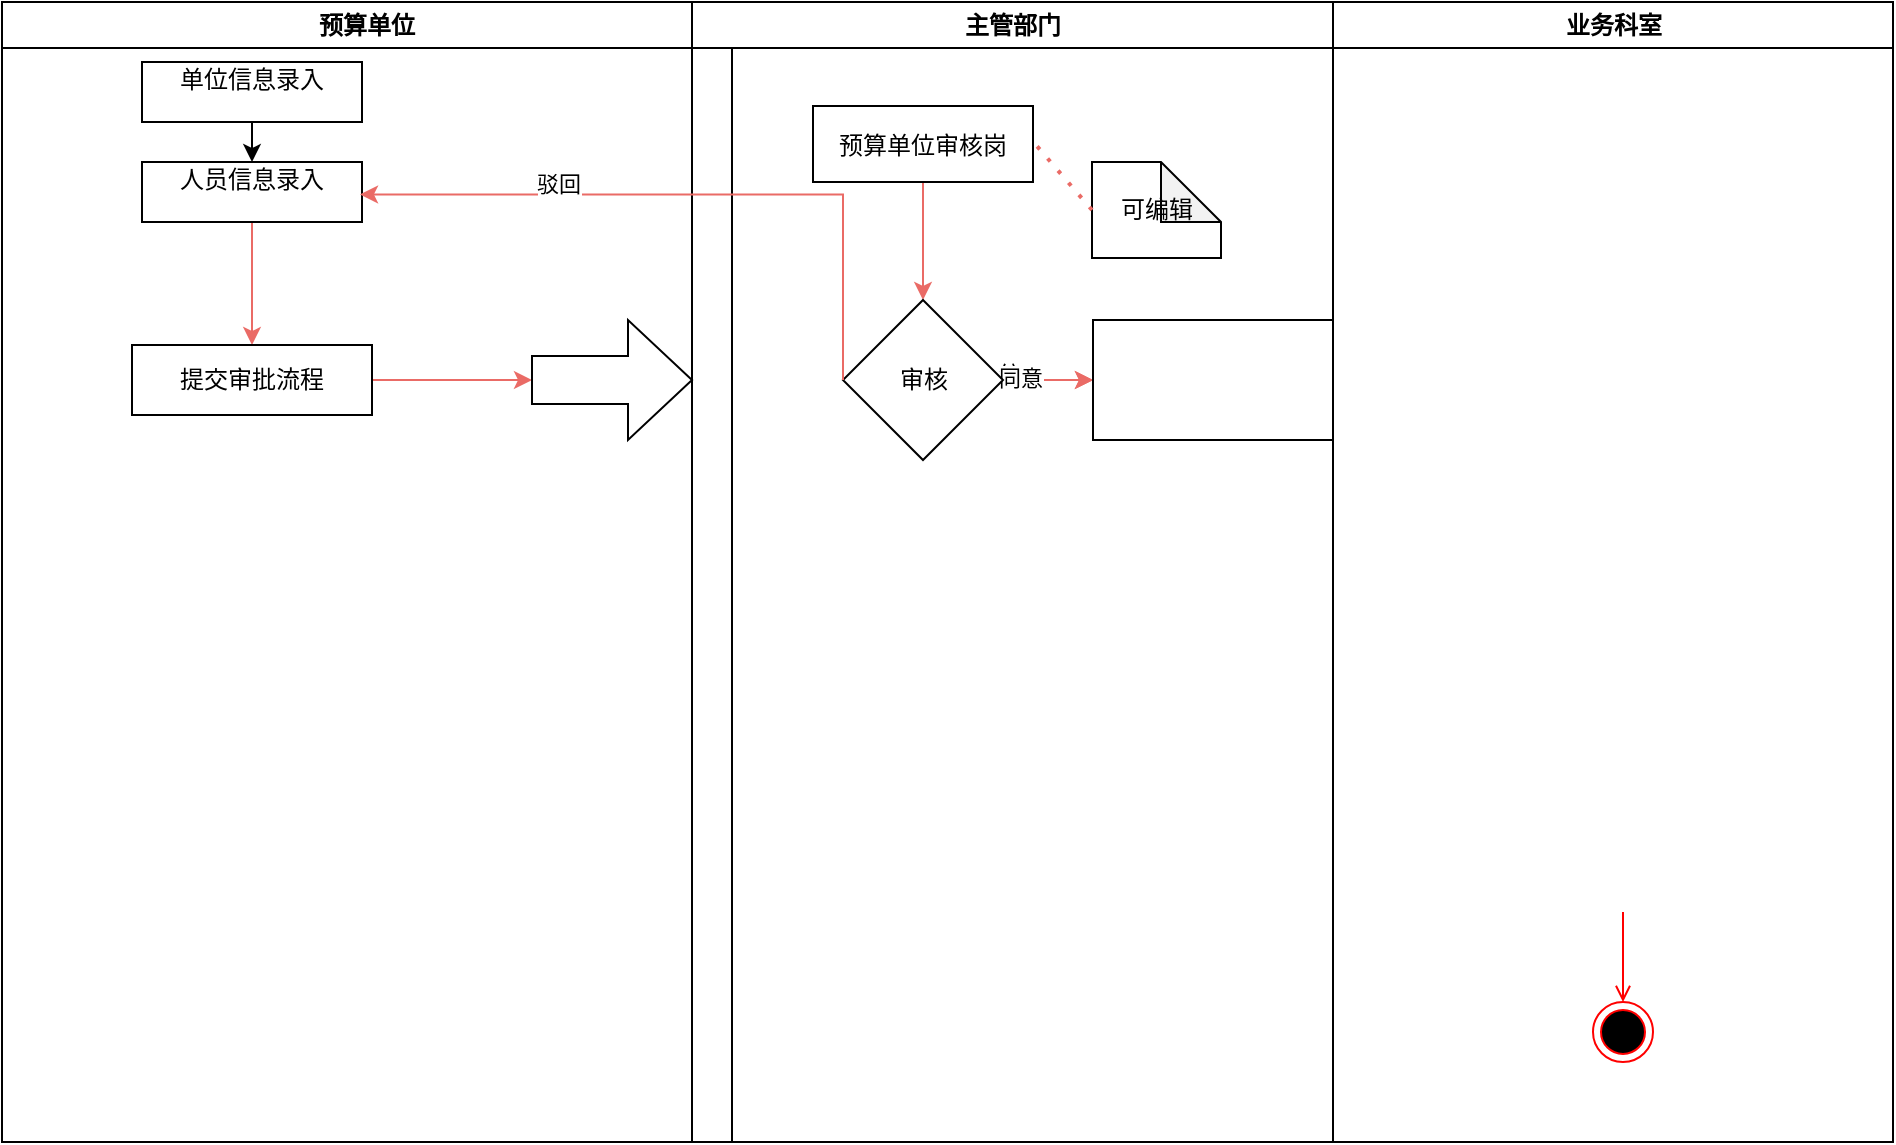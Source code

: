 <mxfile version="16.1.0" type="github">
  <diagram name="Page-1" id="e7e014a7-5840-1c2e-5031-d8a46d1fe8dd">
    <mxGraphModel dx="1038" dy="547" grid="1" gridSize="10" guides="1" tooltips="1" connect="1" arrows="1" fold="1" page="1" pageScale="1" pageWidth="1169" pageHeight="826" background="none" math="0" shadow="0">
      <root>
        <mxCell id="0" />
        <mxCell id="1" parent="0" />
        <mxCell id="2" value="预算单位" style="swimlane;whiteSpace=wrap" parent="1" vertex="1">
          <mxGeometry x="115" y="150" width="365" height="570" as="geometry" />
        </mxCell>
        <mxCell id="vHbWTf1daxH9Ib6W9MS0-43" style="edgeStyle=orthogonalEdgeStyle;rounded=0;orthogonalLoop=1;jettySize=auto;html=1;exitX=0.5;exitY=1;exitDx=0;exitDy=0;entryX=0.5;entryY=0;entryDx=0;entryDy=0;" edge="1" parent="2" source="vHbWTf1daxH9Ib6W9MS0-41" target="vHbWTf1daxH9Ib6W9MS0-42">
          <mxGeometry relative="1" as="geometry" />
        </mxCell>
        <mxCell id="vHbWTf1daxH9Ib6W9MS0-41" value="单位信息录入&#xa;" style="" vertex="1" parent="2">
          <mxGeometry x="70" y="30" width="110" height="30" as="geometry" />
        </mxCell>
        <mxCell id="vHbWTf1daxH9Ib6W9MS0-57" value="" style="edgeStyle=orthogonalEdgeStyle;rounded=0;orthogonalLoop=1;jettySize=auto;html=1;strokeColor=#EA6B66;" edge="1" parent="2" source="vHbWTf1daxH9Ib6W9MS0-42" target="vHbWTf1daxH9Ib6W9MS0-56">
          <mxGeometry relative="1" as="geometry" />
        </mxCell>
        <mxCell id="vHbWTf1daxH9Ib6W9MS0-42" value="人员信息录入&#xa;" style="" vertex="1" parent="2">
          <mxGeometry x="70" y="80" width="110" height="30" as="geometry" />
        </mxCell>
        <mxCell id="vHbWTf1daxH9Ib6W9MS0-62" value="" style="edgeStyle=orthogonalEdgeStyle;rounded=0;orthogonalLoop=1;jettySize=auto;html=1;strokeColor=#EA6B66;" edge="1" parent="2" source="vHbWTf1daxH9Ib6W9MS0-56" target="vHbWTf1daxH9Ib6W9MS0-61">
          <mxGeometry relative="1" as="geometry" />
        </mxCell>
        <mxCell id="vHbWTf1daxH9Ib6W9MS0-56" value="提交审批流程" style="whiteSpace=wrap;html=1;fillColor=rgb(255, 255, 255);strokeColor=rgb(0, 0, 0);fontColor=rgb(0, 0, 0);" vertex="1" parent="2">
          <mxGeometry x="65" y="171.5" width="120" height="35" as="geometry" />
        </mxCell>
        <mxCell id="vHbWTf1daxH9Ib6W9MS0-61" value="" style="shape=singleArrow;whiteSpace=wrap;html=1;arrowWidth=0.4;arrowSize=0.4;fillColor=rgb(255, 255, 255);strokeColor=rgb(0, 0, 0);fontColor=rgb(0, 0, 0);" vertex="1" parent="2">
          <mxGeometry x="265" y="159" width="80" height="60" as="geometry" />
        </mxCell>
        <mxCell id="3" value="主管部门" style="swimlane;whiteSpace=wrap" parent="1" vertex="1">
          <mxGeometry x="460" y="150" width="320.5" height="570" as="geometry" />
        </mxCell>
        <mxCell id="vHbWTf1daxH9Ib6W9MS0-50" value="" style="edgeStyle=orthogonalEdgeStyle;rounded=0;orthogonalLoop=1;jettySize=auto;html=1;strokeColor=#EA6B66;" edge="1" parent="3" source="vHbWTf1daxH9Ib6W9MS0-44" target="vHbWTf1daxH9Ib6W9MS0-49">
          <mxGeometry relative="1" as="geometry" />
        </mxCell>
        <mxCell id="vHbWTf1daxH9Ib6W9MS0-44" value="预算单位审核岗" style="" vertex="1" parent="3">
          <mxGeometry x="60.5" y="52" width="110" height="38" as="geometry" />
        </mxCell>
        <mxCell id="vHbWTf1daxH9Ib6W9MS0-45" value="可编辑" style="shape=note;whiteSpace=wrap;html=1;backgroundOutline=1;darkOpacity=0.05;" vertex="1" parent="3">
          <mxGeometry x="200" y="80" width="64.5" height="48" as="geometry" />
        </mxCell>
        <mxCell id="vHbWTf1daxH9Ib6W9MS0-46" value="" style="endArrow=none;dashed=1;html=1;dashPattern=1 3;strokeWidth=2;rounded=0;exitX=0;exitY=0.5;exitDx=0;exitDy=0;exitPerimeter=0;strokeColor=#EA6B66;entryX=0.994;entryY=0.447;entryDx=0;entryDy=0;entryPerimeter=0;" edge="1" parent="3" source="vHbWTf1daxH9Ib6W9MS0-45" target="vHbWTf1daxH9Ib6W9MS0-44">
          <mxGeometry width="50" height="50" relative="1" as="geometry">
            <mxPoint x="-60" y="320" as="sourcePoint" />
            <mxPoint x="170" y="80" as="targetPoint" />
          </mxGeometry>
        </mxCell>
        <mxCell id="vHbWTf1daxH9Ib6W9MS0-52" value="" style="edgeStyle=orthogonalEdgeStyle;rounded=0;orthogonalLoop=1;jettySize=auto;html=1;strokeColor=#EA6B66;" edge="1" parent="3" source="vHbWTf1daxH9Ib6W9MS0-49" target="vHbWTf1daxH9Ib6W9MS0-51">
          <mxGeometry relative="1" as="geometry" />
        </mxCell>
        <mxCell id="vHbWTf1daxH9Ib6W9MS0-53" value="统一" style="edgeLabel;html=1;align=center;verticalAlign=middle;resizable=0;points=[];" vertex="1" connectable="0" parent="vHbWTf1daxH9Ib6W9MS0-52">
          <mxGeometry x="-0.692" y="3" relative="1" as="geometry">
            <mxPoint x="1" as="offset" />
          </mxGeometry>
        </mxCell>
        <mxCell id="vHbWTf1daxH9Ib6W9MS0-54" value="" style="edgeStyle=orthogonalEdgeStyle;rounded=0;orthogonalLoop=1;jettySize=auto;html=1;strokeColor=#EA6B66;" edge="1" parent="3" source="vHbWTf1daxH9Ib6W9MS0-49" target="vHbWTf1daxH9Ib6W9MS0-51">
          <mxGeometry relative="1" as="geometry" />
        </mxCell>
        <mxCell id="vHbWTf1daxH9Ib6W9MS0-55" value="同意" style="edgeLabel;html=1;align=center;verticalAlign=middle;resizable=0;points=[];" vertex="1" connectable="0" parent="vHbWTf1daxH9Ib6W9MS0-54">
          <mxGeometry x="-0.675" y="1" relative="1" as="geometry">
            <mxPoint x="1" as="offset" />
          </mxGeometry>
        </mxCell>
        <mxCell id="vHbWTf1daxH9Ib6W9MS0-49" value="审核" style="rhombus;whiteSpace=wrap;html=1;fillColor=rgb(255, 255, 255);strokeColor=rgb(0, 0, 0);fontColor=rgb(0, 0, 0);" vertex="1" parent="3">
          <mxGeometry x="75.5" y="149" width="80" height="80" as="geometry" />
        </mxCell>
        <mxCell id="vHbWTf1daxH9Ib6W9MS0-51" value="" style="whiteSpace=wrap;html=1;fillColor=rgb(255, 255, 255);strokeColor=rgb(0, 0, 0);fontColor=rgb(0, 0, 0);" vertex="1" parent="3">
          <mxGeometry x="200.5" y="159" width="120" height="60" as="geometry" />
        </mxCell>
        <mxCell id="4" value="业务科室" style="swimlane;whiteSpace=wrap;startSize=23;" parent="1" vertex="1">
          <mxGeometry x="780.5" y="150" width="280" height="570" as="geometry" />
        </mxCell>
        <mxCell id="38" value="" style="ellipse;shape=endState;fillColor=#000000;strokeColor=#ff0000" parent="4" vertex="1">
          <mxGeometry x="130" y="500" width="30" height="30" as="geometry" />
        </mxCell>
        <mxCell id="39" value="" style="endArrow=open;strokeColor=#FF0000;endFill=1;rounded=0" parent="4" target="38" edge="1">
          <mxGeometry relative="1" as="geometry">
            <mxPoint x="145" y="455" as="sourcePoint" />
          </mxGeometry>
        </mxCell>
        <mxCell id="vHbWTf1daxH9Ib6W9MS0-63" style="edgeStyle=orthogonalEdgeStyle;rounded=0;orthogonalLoop=1;jettySize=auto;html=1;exitX=0;exitY=0.5;exitDx=0;exitDy=0;entryX=0.991;entryY=0.54;entryDx=0;entryDy=0;entryPerimeter=0;strokeColor=#EA6B66;" edge="1" parent="1" source="vHbWTf1daxH9Ib6W9MS0-49" target="vHbWTf1daxH9Ib6W9MS0-42">
          <mxGeometry relative="1" as="geometry">
            <Array as="points">
              <mxPoint x="536" y="246" />
            </Array>
          </mxGeometry>
        </mxCell>
        <mxCell id="vHbWTf1daxH9Ib6W9MS0-64" value="驳回" style="edgeLabel;html=1;align=center;verticalAlign=middle;resizable=0;points=[];" vertex="1" connectable="0" parent="vHbWTf1daxH9Ib6W9MS0-63">
          <mxGeometry x="0.412" y="-5" relative="1" as="geometry">
            <mxPoint as="offset" />
          </mxGeometry>
        </mxCell>
      </root>
    </mxGraphModel>
  </diagram>
</mxfile>
